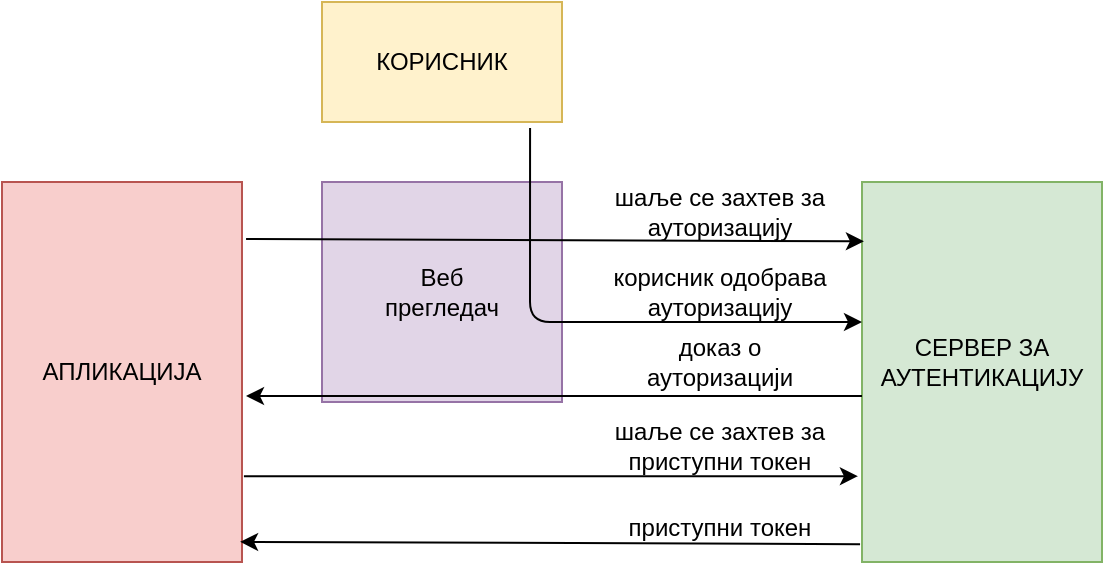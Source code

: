 <mxfile version="14.4.4" type="device"><diagram id="Zx9GCO-nmzEbZC2tuoA3" name="Page-1"><mxGraphModel dx="868" dy="450" grid="1" gridSize="10" guides="1" tooltips="1" connect="1" arrows="1" fold="1" page="1" pageScale="1" pageWidth="827" pageHeight="1169" math="0" shadow="0"><root><mxCell id="0"/><mxCell id="1" parent="0"/><mxCell id="A5C9FX_EdU2iqC0FEbQg-1" value="" style="rounded=0;whiteSpace=wrap;html=1;fillColor=#f8cecc;strokeColor=#b85450;" vertex="1" parent="1"><mxGeometry x="110" y="130" width="120" height="190" as="geometry"/></mxCell><mxCell id="A5C9FX_EdU2iqC0FEbQg-2" value="АПЛИКАЦИЈА" style="text;html=1;strokeColor=none;fillColor=none;align=center;verticalAlign=middle;whiteSpace=wrap;rounded=0;" vertex="1" parent="1"><mxGeometry x="125" y="215" width="90" height="20" as="geometry"/></mxCell><mxCell id="A5C9FX_EdU2iqC0FEbQg-3" value="" style="rounded=0;whiteSpace=wrap;html=1;fillColor=#fff2cc;strokeColor=#d6b656;" vertex="1" parent="1"><mxGeometry x="270" y="40" width="120" height="60" as="geometry"/></mxCell><mxCell id="A5C9FX_EdU2iqC0FEbQg-4" value="КОРИСНИК" style="text;html=1;strokeColor=none;fillColor=none;align=center;verticalAlign=middle;whiteSpace=wrap;rounded=0;" vertex="1" parent="1"><mxGeometry x="290" y="60" width="80" height="20" as="geometry"/></mxCell><mxCell id="A5C9FX_EdU2iqC0FEbQg-5" value="" style="rounded=0;whiteSpace=wrap;html=1;fillColor=#e1d5e7;strokeColor=#9673a6;" vertex="1" parent="1"><mxGeometry x="270" y="130" width="120" height="110" as="geometry"/></mxCell><mxCell id="A5C9FX_EdU2iqC0FEbQg-7" value="Веб&lt;br&gt;прегледач" style="text;html=1;strokeColor=none;fillColor=none;align=center;verticalAlign=middle;whiteSpace=wrap;rounded=0;" vertex="1" parent="1"><mxGeometry x="290" y="170" width="80" height="30" as="geometry"/></mxCell><mxCell id="A5C9FX_EdU2iqC0FEbQg-8" value="" style="rounded=0;whiteSpace=wrap;html=1;fillColor=#d5e8d4;strokeColor=#82b366;" vertex="1" parent="1"><mxGeometry x="540" y="130" width="120" height="190" as="geometry"/></mxCell><mxCell id="A5C9FX_EdU2iqC0FEbQg-9" value="СЕРВЕР ЗА&lt;br&gt;АУТЕНТИКАЦИЈУ" style="text;html=1;strokeColor=none;fillColor=none;align=center;verticalAlign=middle;whiteSpace=wrap;rounded=0;" vertex="1" parent="1"><mxGeometry x="540" y="205" width="120" height="30" as="geometry"/></mxCell><mxCell id="A5C9FX_EdU2iqC0FEbQg-10" value="" style="endArrow=classic;html=1;exitX=1.017;exitY=0.15;exitDx=0;exitDy=0;exitPerimeter=0;entryX=0.008;entryY=0.156;entryDx=0;entryDy=0;entryPerimeter=0;" edge="1" parent="1" source="A5C9FX_EdU2iqC0FEbQg-1" target="A5C9FX_EdU2iqC0FEbQg-8"><mxGeometry width="50" height="50" relative="1" as="geometry"><mxPoint x="270" y="240" as="sourcePoint"/><mxPoint x="470" y="140" as="targetPoint"/></mxGeometry></mxCell><mxCell id="A5C9FX_EdU2iqC0FEbQg-11" value="шаље се захтев за ауторизацију" style="text;html=1;strokeColor=none;fillColor=none;align=center;verticalAlign=middle;whiteSpace=wrap;rounded=0;" vertex="1" parent="1"><mxGeometry x="414" y="130" width="110" height="30" as="geometry"/></mxCell><mxCell id="A5C9FX_EdU2iqC0FEbQg-12" value="" style="endArrow=classic;html=1;edgeStyle=orthogonalEdgeStyle;exitX=0.867;exitY=1.05;exitDx=0;exitDy=0;exitPerimeter=0;" edge="1" parent="1" source="A5C9FX_EdU2iqC0FEbQg-3" target="A5C9FX_EdU2iqC0FEbQg-8"><mxGeometry width="50" height="50" relative="1" as="geometry"><mxPoint x="330" y="110" as="sourcePoint"/><mxPoint x="530" y="200" as="targetPoint"/><Array as="points"><mxPoint x="374" y="200"/></Array></mxGeometry></mxCell><mxCell id="A5C9FX_EdU2iqC0FEbQg-14" value="корисник одобрава ауторизацију" style="text;html=1;strokeColor=none;fillColor=none;align=center;verticalAlign=middle;whiteSpace=wrap;rounded=0;" vertex="1" parent="1"><mxGeometry x="412" y="175" width="114" height="20" as="geometry"/></mxCell><mxCell id="A5C9FX_EdU2iqC0FEbQg-15" value="" style="endArrow=classic;html=1;" edge="1" parent="1"><mxGeometry width="50" height="50" relative="1" as="geometry"><mxPoint x="540" y="237" as="sourcePoint"/><mxPoint x="232" y="237" as="targetPoint"/></mxGeometry></mxCell><mxCell id="A5C9FX_EdU2iqC0FEbQg-16" value="доказ о ауторизацији" style="text;html=1;strokeColor=none;fillColor=none;align=center;verticalAlign=middle;whiteSpace=wrap;rounded=0;" vertex="1" parent="1"><mxGeometry x="414" y="205" width="110" height="30" as="geometry"/></mxCell><mxCell id="A5C9FX_EdU2iqC0FEbQg-17" value="" style="endArrow=classic;html=1;entryX=-0.017;entryY=0.811;entryDx=0;entryDy=0;entryPerimeter=0;exitX=1.008;exitY=0.811;exitDx=0;exitDy=0;exitPerimeter=0;" edge="1" parent="1"><mxGeometry width="50" height="50" relative="1" as="geometry"><mxPoint x="230.96" y="277.09" as="sourcePoint"/><mxPoint x="537.96" y="277.09" as="targetPoint"/></mxGeometry></mxCell><mxCell id="A5C9FX_EdU2iqC0FEbQg-18" value="шаље се захтев за приступни токен" style="text;html=1;strokeColor=none;fillColor=none;align=center;verticalAlign=middle;whiteSpace=wrap;rounded=0;" vertex="1" parent="1"><mxGeometry x="404" y="247" width="130" height="30" as="geometry"/></mxCell><mxCell id="A5C9FX_EdU2iqC0FEbQg-19" value="" style="endArrow=classic;html=1;entryX=0.992;entryY=0.947;entryDx=0;entryDy=0;entryPerimeter=0;exitX=-0.008;exitY=0.953;exitDx=0;exitDy=0;exitPerimeter=0;" edge="1" parent="1" source="A5C9FX_EdU2iqC0FEbQg-8" target="A5C9FX_EdU2iqC0FEbQg-1"><mxGeometry width="50" height="50" relative="1" as="geometry"><mxPoint x="270" y="170" as="sourcePoint"/><mxPoint x="320" y="120" as="targetPoint"/></mxGeometry></mxCell><mxCell id="A5C9FX_EdU2iqC0FEbQg-20" value="приступни токен" style="text;html=1;strokeColor=none;fillColor=none;align=center;verticalAlign=middle;whiteSpace=wrap;rounded=0;" vertex="1" parent="1"><mxGeometry x="414" y="288" width="110" height="30" as="geometry"/></mxCell></root></mxGraphModel></diagram></mxfile>
